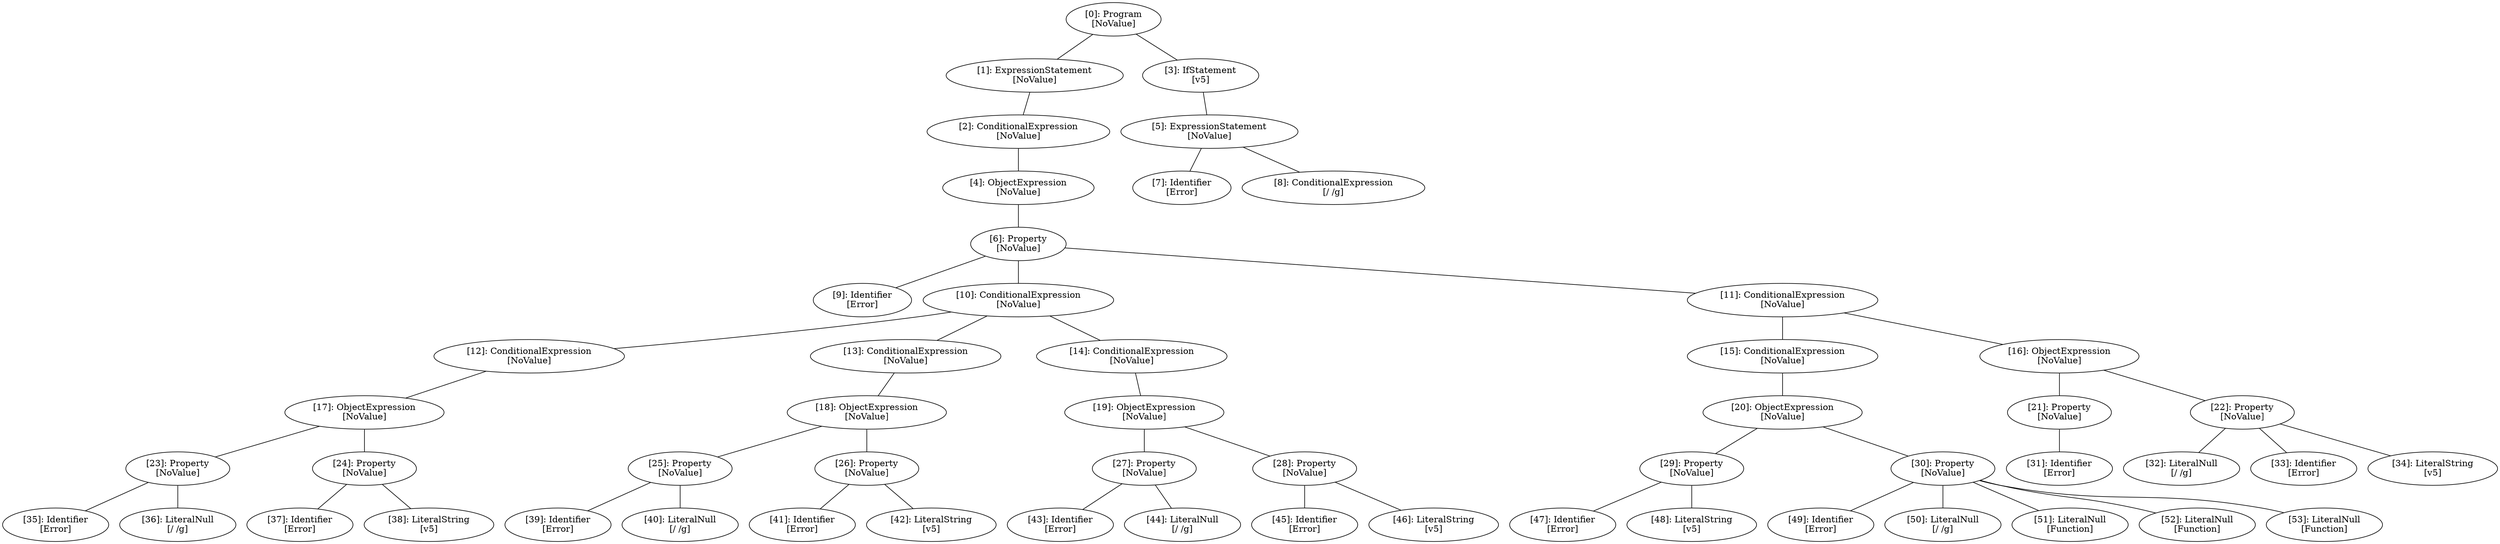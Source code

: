 // Result
graph {
	0 [label="[0]: Program
[NoValue]"]
	1 [label="[1]: ExpressionStatement
[NoValue]"]
	2 [label="[2]: ConditionalExpression
[NoValue]"]
	3 [label="[3]: IfStatement
[v5]"]
	4 [label="[4]: ObjectExpression
[NoValue]"]
	5 [label="[5]: ExpressionStatement
[NoValue]"]
	6 [label="[6]: Property
[NoValue]"]
	7 [label="[7]: Identifier
[Error]"]
	8 [label="[8]: ConditionalExpression
[/ /g]"]
	9 [label="[9]: Identifier
[Error]"]
	10 [label="[10]: ConditionalExpression
[NoValue]"]
	11 [label="[11]: ConditionalExpression
[NoValue]"]
	12 [label="[12]: ConditionalExpression
[NoValue]"]
	13 [label="[13]: ConditionalExpression
[NoValue]"]
	14 [label="[14]: ConditionalExpression
[NoValue]"]
	15 [label="[15]: ConditionalExpression
[NoValue]"]
	16 [label="[16]: ObjectExpression
[NoValue]"]
	17 [label="[17]: ObjectExpression
[NoValue]"]
	18 [label="[18]: ObjectExpression
[NoValue]"]
	19 [label="[19]: ObjectExpression
[NoValue]"]
	20 [label="[20]: ObjectExpression
[NoValue]"]
	21 [label="[21]: Property
[NoValue]"]
	22 [label="[22]: Property
[NoValue]"]
	23 [label="[23]: Property
[NoValue]"]
	24 [label="[24]: Property
[NoValue]"]
	25 [label="[25]: Property
[NoValue]"]
	26 [label="[26]: Property
[NoValue]"]
	27 [label="[27]: Property
[NoValue]"]
	28 [label="[28]: Property
[NoValue]"]
	29 [label="[29]: Property
[NoValue]"]
	30 [label="[30]: Property
[NoValue]"]
	31 [label="[31]: Identifier
[Error]"]
	32 [label="[32]: LiteralNull
[/ /g]"]
	33 [label="[33]: Identifier
[Error]"]
	34 [label="[34]: LiteralString
[v5]"]
	35 [label="[35]: Identifier
[Error]"]
	36 [label="[36]: LiteralNull
[/ /g]"]
	37 [label="[37]: Identifier
[Error]"]
	38 [label="[38]: LiteralString
[v5]"]
	39 [label="[39]: Identifier
[Error]"]
	40 [label="[40]: LiteralNull
[/ /g]"]
	41 [label="[41]: Identifier
[Error]"]
	42 [label="[42]: LiteralString
[v5]"]
	43 [label="[43]: Identifier
[Error]"]
	44 [label="[44]: LiteralNull
[/ /g]"]
	45 [label="[45]: Identifier
[Error]"]
	46 [label="[46]: LiteralString
[v5]"]
	47 [label="[47]: Identifier
[Error]"]
	48 [label="[48]: LiteralString
[v5]"]
	49 [label="[49]: Identifier
[Error]"]
	50 [label="[50]: LiteralNull
[/ /g]"]
	51 [label="[51]: LiteralNull
[Function]"]
	52 [label="[52]: LiteralNull
[Function]"]
	53 [label="[53]: LiteralNull
[Function]"]
	0 -- 1
	0 -- 3
	1 -- 2
	2 -- 4
	3 -- 5
	4 -- 6
	5 -- 7
	5 -- 8
	6 -- 9
	6 -- 10
	6 -- 11
	10 -- 12
	10 -- 13
	10 -- 14
	11 -- 15
	11 -- 16
	12 -- 17
	13 -- 18
	14 -- 19
	15 -- 20
	16 -- 21
	16 -- 22
	17 -- 23
	17 -- 24
	18 -- 25
	18 -- 26
	19 -- 27
	19 -- 28
	20 -- 29
	20 -- 30
	21 -- 31
	22 -- 32
	22 -- 33
	22 -- 34
	23 -- 35
	23 -- 36
	24 -- 37
	24 -- 38
	25 -- 39
	25 -- 40
	26 -- 41
	26 -- 42
	27 -- 43
	27 -- 44
	28 -- 45
	28 -- 46
	29 -- 47
	29 -- 48
	30 -- 49
	30 -- 50
	30 -- 51
	30 -- 52
	30 -- 53
}

